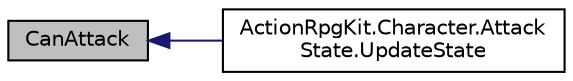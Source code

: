 digraph "CanAttack"
{
 // INTERACTIVE_SVG=YES
  edge [fontname="Helvetica",fontsize="10",labelfontname="Helvetica",labelfontsize="10"];
  node [fontname="Helvetica",fontsize="10",shape=record];
  rankdir="LR";
  Node1 [label="CanAttack",height=0.2,width=0.4,color="black", fillcolor="grey75", style="filled", fontcolor="black"];
  Node1 -> Node2 [dir="back",color="midnightblue",fontsize="10",style="solid",fontname="Helvetica"];
  Node2 [label="ActionRpgKit.Character.Attack\lState.UpdateState",height=0.2,width=0.4,color="black", fillcolor="white", style="filled",URL="$d4/d2e/class_action_rpg_kit_1_1_character_1_1_attack_state.xhtml#a43375ef23c333f5029d57863cf436257",tooltip="Called to perform the interal calculation of the IState."];
}

